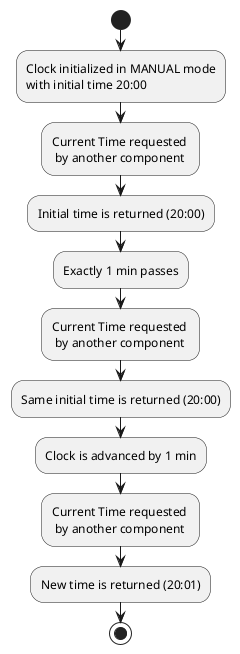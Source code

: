 @startuml
start
:Clock initialized in MANUAL mode\nwith initial time 20:00;

:Current Time requested \n by another component;

:Initial time is returned (20:00);

:Exactly 1 min passes;

:Current Time requested \n by another component;

:Same initial time is returned (20:00);

:Clock is advanced by 1 min;

:Current Time requested \n by another component;

:New time is returned (20:01);

stop
@enduml
